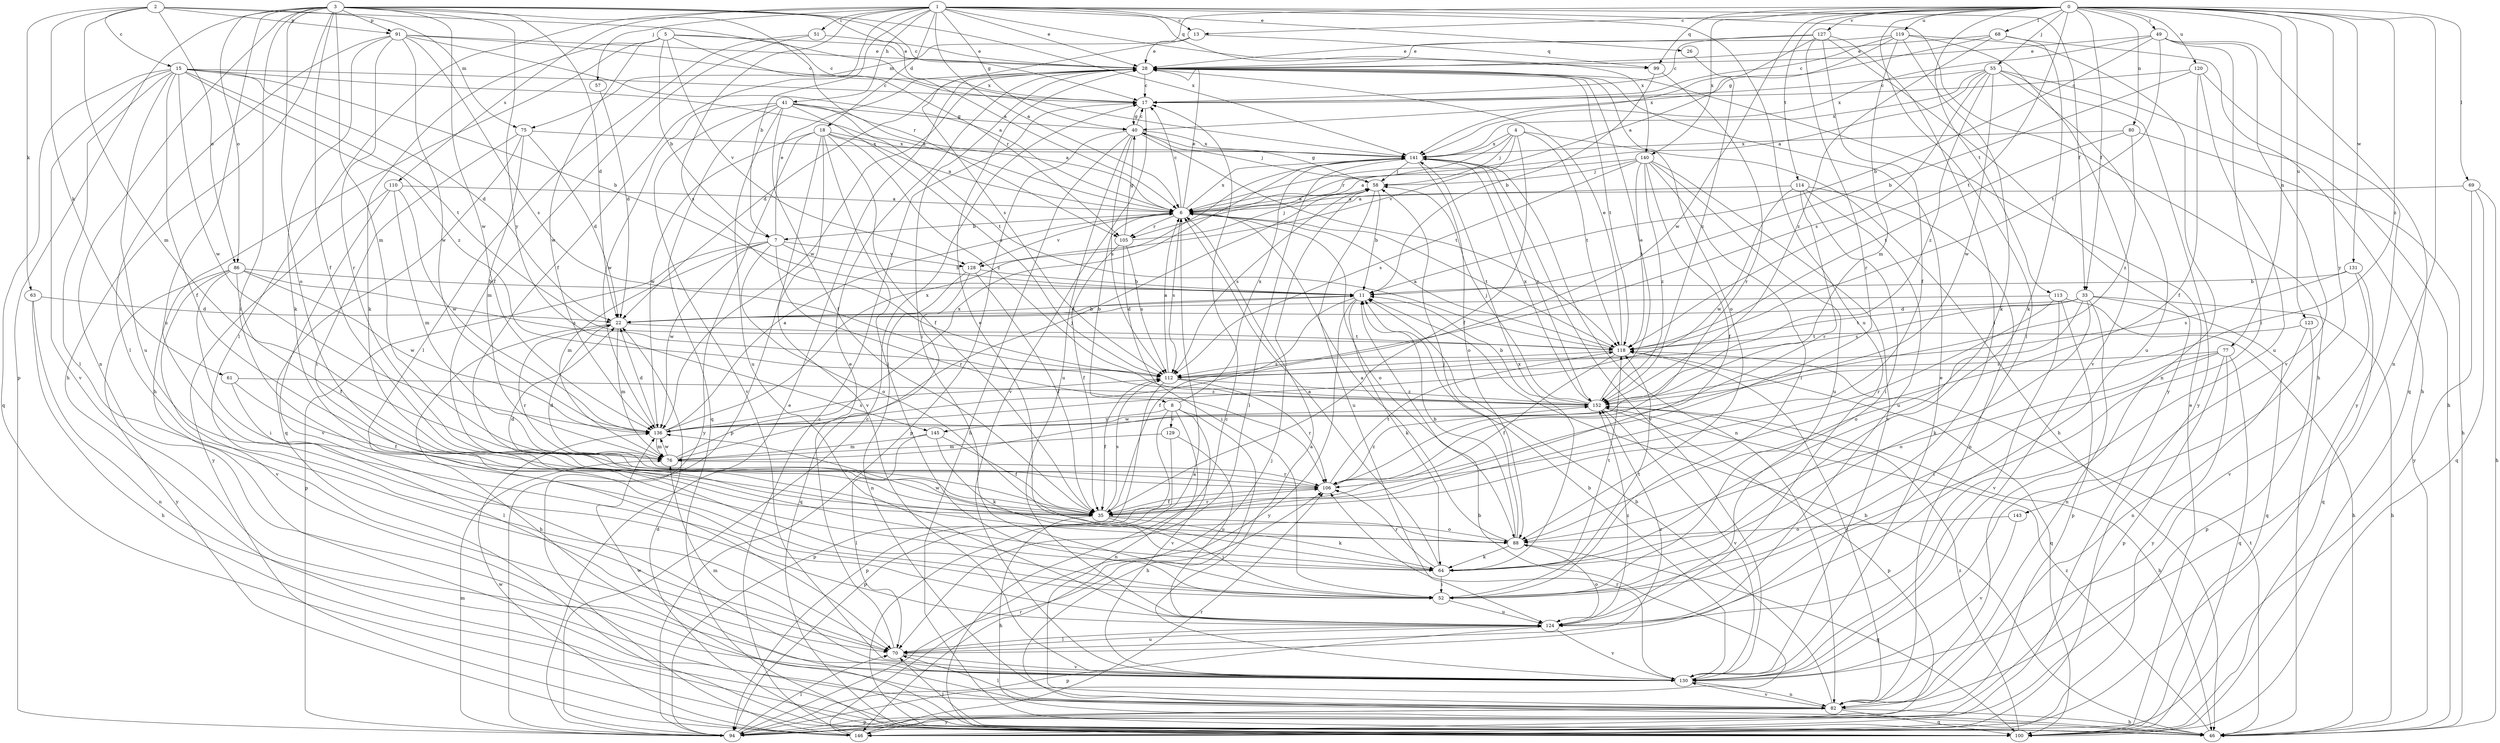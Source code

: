 strict digraph  {
0;
1;
2;
3;
4;
5;
6;
7;
8;
11;
13;
15;
17;
18;
22;
26;
28;
33;
35;
40;
41;
46;
49;
51;
52;
55;
57;
58;
61;
63;
64;
68;
69;
70;
75;
76;
77;
80;
82;
86;
88;
91;
94;
99;
100;
105;
106;
110;
112;
113;
114;
118;
119;
120;
123;
124;
127;
128;
129;
130;
131;
136;
140;
141;
143;
145;
146;
152;
0 -> 13  [label=c];
0 -> 33  [label=f];
0 -> 49  [label=i];
0 -> 55  [label=j];
0 -> 68  [label=l];
0 -> 69  [label=l];
0 -> 70  [label=l];
0 -> 75  [label=m];
0 -> 77  [label=n];
0 -> 80  [label=n];
0 -> 82  [label=n];
0 -> 99  [label=q];
0 -> 113  [label=t];
0 -> 114  [label=t];
0 -> 118  [label=t];
0 -> 119  [label=u];
0 -> 120  [label=u];
0 -> 123  [label=u];
0 -> 127  [label=v];
0 -> 131  [label=w];
0 -> 136  [label=w];
0 -> 140  [label=x];
0 -> 143  [label=y];
0 -> 152  [label=z];
1 -> 6  [label=a];
1 -> 7  [label=b];
1 -> 13  [label=c];
1 -> 18  [label=d];
1 -> 26  [label=e];
1 -> 28  [label=e];
1 -> 33  [label=f];
1 -> 35  [label=f];
1 -> 40  [label=g];
1 -> 41  [label=h];
1 -> 46  [label=h];
1 -> 51  [label=i];
1 -> 57  [label=j];
1 -> 70  [label=l];
1 -> 99  [label=q];
1 -> 110  [label=s];
1 -> 112  [label=s];
1 -> 124  [label=u];
1 -> 140  [label=x];
2 -> 15  [label=c];
2 -> 61  [label=k];
2 -> 63  [label=k];
2 -> 75  [label=m];
2 -> 76  [label=m];
2 -> 86  [label=o];
2 -> 91  [label=p];
2 -> 141  [label=x];
3 -> 6  [label=a];
3 -> 17  [label=c];
3 -> 22  [label=d];
3 -> 35  [label=f];
3 -> 46  [label=h];
3 -> 52  [label=i];
3 -> 76  [label=m];
3 -> 82  [label=n];
3 -> 86  [label=o];
3 -> 88  [label=o];
3 -> 91  [label=p];
3 -> 94  [label=p];
3 -> 105  [label=r];
3 -> 124  [label=u];
3 -> 136  [label=w];
3 -> 141  [label=x];
3 -> 145  [label=y];
4 -> 35  [label=f];
4 -> 46  [label=h];
4 -> 58  [label=j];
4 -> 105  [label=r];
4 -> 118  [label=t];
4 -> 128  [label=v];
4 -> 141  [label=x];
5 -> 7  [label=b];
5 -> 17  [label=c];
5 -> 28  [label=e];
5 -> 46  [label=h];
5 -> 64  [label=k];
5 -> 105  [label=r];
5 -> 128  [label=v];
5 -> 136  [label=w];
6 -> 7  [label=b];
6 -> 8  [label=b];
6 -> 17  [label=c];
6 -> 28  [label=e];
6 -> 88  [label=o];
6 -> 105  [label=r];
6 -> 112  [label=s];
6 -> 118  [label=t];
6 -> 128  [label=v];
6 -> 141  [label=x];
7 -> 11  [label=b];
7 -> 28  [label=e];
7 -> 76  [label=m];
7 -> 88  [label=o];
7 -> 94  [label=p];
7 -> 106  [label=r];
7 -> 128  [label=v];
7 -> 136  [label=w];
8 -> 46  [label=h];
8 -> 82  [label=n];
8 -> 94  [label=p];
8 -> 129  [label=v];
8 -> 130  [label=v];
8 -> 141  [label=x];
8 -> 145  [label=y];
11 -> 22  [label=d];
11 -> 35  [label=f];
11 -> 64  [label=k];
11 -> 146  [label=y];
13 -> 28  [label=e];
13 -> 99  [label=q];
13 -> 112  [label=s];
15 -> 6  [label=a];
15 -> 11  [label=b];
15 -> 17  [label=c];
15 -> 22  [label=d];
15 -> 35  [label=f];
15 -> 70  [label=l];
15 -> 100  [label=q];
15 -> 118  [label=t];
15 -> 124  [label=u];
15 -> 130  [label=v];
15 -> 136  [label=w];
15 -> 152  [label=z];
17 -> 40  [label=g];
17 -> 130  [label=v];
18 -> 6  [label=a];
18 -> 35  [label=f];
18 -> 52  [label=i];
18 -> 94  [label=p];
18 -> 130  [label=v];
18 -> 136  [label=w];
18 -> 141  [label=x];
18 -> 146  [label=y];
18 -> 152  [label=z];
22 -> 11  [label=b];
22 -> 46  [label=h];
22 -> 76  [label=m];
22 -> 106  [label=r];
22 -> 118  [label=t];
26 -> 152  [label=z];
28 -> 17  [label=c];
28 -> 22  [label=d];
28 -> 52  [label=i];
28 -> 88  [label=o];
28 -> 118  [label=t];
28 -> 136  [label=w];
33 -> 22  [label=d];
33 -> 46  [label=h];
33 -> 64  [label=k];
33 -> 82  [label=n];
33 -> 88  [label=o];
33 -> 100  [label=q];
33 -> 112  [label=s];
33 -> 118  [label=t];
35 -> 22  [label=d];
35 -> 46  [label=h];
35 -> 52  [label=i];
35 -> 64  [label=k];
35 -> 88  [label=o];
35 -> 106  [label=r];
35 -> 112  [label=s];
40 -> 17  [label=c];
40 -> 46  [label=h];
40 -> 58  [label=j];
40 -> 94  [label=p];
40 -> 112  [label=s];
40 -> 118  [label=t];
40 -> 124  [label=u];
40 -> 141  [label=x];
41 -> 6  [label=a];
41 -> 35  [label=f];
41 -> 40  [label=g];
41 -> 100  [label=q];
41 -> 112  [label=s];
41 -> 118  [label=t];
41 -> 124  [label=u];
41 -> 130  [label=v];
41 -> 136  [label=w];
46 -> 11  [label=b];
46 -> 70  [label=l];
46 -> 118  [label=t];
46 -> 152  [label=z];
49 -> 11  [label=b];
49 -> 28  [label=e];
49 -> 52  [label=i];
49 -> 100  [label=q];
49 -> 118  [label=t];
49 -> 130  [label=v];
49 -> 141  [label=x];
51 -> 28  [label=e];
51 -> 35  [label=f];
51 -> 70  [label=l];
52 -> 118  [label=t];
52 -> 124  [label=u];
55 -> 6  [label=a];
55 -> 17  [label=c];
55 -> 46  [label=h];
55 -> 112  [label=s];
55 -> 124  [label=u];
55 -> 136  [label=w];
55 -> 141  [label=x];
55 -> 146  [label=y];
55 -> 152  [label=z];
57 -> 22  [label=d];
58 -> 6  [label=a];
58 -> 11  [label=b];
58 -> 40  [label=g];
58 -> 112  [label=s];
58 -> 124  [label=u];
61 -> 35  [label=f];
61 -> 70  [label=l];
61 -> 152  [label=z];
63 -> 22  [label=d];
63 -> 46  [label=h];
63 -> 82  [label=n];
64 -> 6  [label=a];
64 -> 28  [label=e];
64 -> 52  [label=i];
64 -> 106  [label=r];
64 -> 118  [label=t];
64 -> 141  [label=x];
68 -> 28  [label=e];
68 -> 40  [label=g];
68 -> 46  [label=h];
68 -> 64  [label=k];
68 -> 152  [label=z];
69 -> 6  [label=a];
69 -> 46  [label=h];
69 -> 100  [label=q];
69 -> 146  [label=y];
70 -> 28  [label=e];
70 -> 124  [label=u];
70 -> 130  [label=v];
70 -> 152  [label=z];
75 -> 22  [label=d];
75 -> 52  [label=i];
75 -> 76  [label=m];
75 -> 100  [label=q];
75 -> 141  [label=x];
76 -> 58  [label=j];
76 -> 106  [label=r];
76 -> 136  [label=w];
76 -> 141  [label=x];
77 -> 52  [label=i];
77 -> 88  [label=o];
77 -> 94  [label=p];
77 -> 100  [label=q];
77 -> 112  [label=s];
77 -> 146  [label=y];
80 -> 46  [label=h];
80 -> 118  [label=t];
80 -> 141  [label=x];
80 -> 152  [label=z];
82 -> 11  [label=b];
82 -> 46  [label=h];
82 -> 70  [label=l];
82 -> 94  [label=p];
82 -> 100  [label=q];
82 -> 118  [label=t];
82 -> 130  [label=v];
82 -> 136  [label=w];
82 -> 146  [label=y];
86 -> 11  [label=b];
86 -> 35  [label=f];
86 -> 52  [label=i];
86 -> 112  [label=s];
86 -> 130  [label=v];
86 -> 136  [label=w];
86 -> 146  [label=y];
88 -> 6  [label=a];
88 -> 11  [label=b];
88 -> 58  [label=j];
88 -> 64  [label=k];
88 -> 100  [label=q];
88 -> 136  [label=w];
91 -> 6  [label=a];
91 -> 17  [label=c];
91 -> 28  [label=e];
91 -> 64  [label=k];
91 -> 70  [label=l];
91 -> 106  [label=r];
91 -> 112  [label=s];
91 -> 136  [label=w];
94 -> 11  [label=b];
94 -> 17  [label=c];
94 -> 28  [label=e];
94 -> 70  [label=l];
94 -> 76  [label=m];
94 -> 106  [label=r];
99 -> 11  [label=b];
99 -> 106  [label=r];
100 -> 6  [label=a];
100 -> 17  [label=c];
100 -> 22  [label=d];
100 -> 28  [label=e];
100 -> 152  [label=z];
105 -> 35  [label=f];
105 -> 40  [label=g];
105 -> 52  [label=i];
105 -> 58  [label=j];
105 -> 112  [label=s];
106 -> 22  [label=d];
106 -> 35  [label=f];
106 -> 118  [label=t];
106 -> 152  [label=z];
110 -> 6  [label=a];
110 -> 76  [label=m];
110 -> 130  [label=v];
110 -> 136  [label=w];
110 -> 146  [label=y];
112 -> 6  [label=a];
112 -> 35  [label=f];
112 -> 94  [label=p];
112 -> 106  [label=r];
112 -> 152  [label=z];
113 -> 22  [label=d];
113 -> 46  [label=h];
113 -> 94  [label=p];
113 -> 106  [label=r];
113 -> 130  [label=v];
114 -> 6  [label=a];
114 -> 52  [label=i];
114 -> 82  [label=n];
114 -> 106  [label=r];
114 -> 124  [label=u];
114 -> 136  [label=w];
118 -> 6  [label=a];
118 -> 28  [label=e];
118 -> 35  [label=f];
118 -> 100  [label=q];
118 -> 112  [label=s];
119 -> 17  [label=c];
119 -> 28  [label=e];
119 -> 64  [label=k];
119 -> 76  [label=m];
119 -> 82  [label=n];
119 -> 130  [label=v];
119 -> 141  [label=x];
120 -> 11  [label=b];
120 -> 17  [label=c];
120 -> 35  [label=f];
120 -> 124  [label=u];
120 -> 146  [label=y];
123 -> 82  [label=n];
123 -> 94  [label=p];
123 -> 118  [label=t];
124 -> 70  [label=l];
124 -> 88  [label=o];
124 -> 94  [label=p];
124 -> 130  [label=v];
124 -> 152  [label=z];
127 -> 6  [label=a];
127 -> 17  [label=c];
127 -> 28  [label=e];
127 -> 35  [label=f];
127 -> 52  [label=i];
127 -> 106  [label=r];
127 -> 146  [label=y];
128 -> 11  [label=b];
128 -> 35  [label=f];
128 -> 82  [label=n];
128 -> 100  [label=q];
129 -> 76  [label=m];
129 -> 94  [label=p];
129 -> 124  [label=u];
130 -> 6  [label=a];
130 -> 11  [label=b];
130 -> 28  [label=e];
130 -> 76  [label=m];
130 -> 82  [label=n];
130 -> 106  [label=r];
131 -> 11  [label=b];
131 -> 100  [label=q];
131 -> 112  [label=s];
131 -> 130  [label=v];
136 -> 6  [label=a];
136 -> 22  [label=d];
136 -> 76  [label=m];
136 -> 112  [label=s];
136 -> 141  [label=x];
140 -> 6  [label=a];
140 -> 35  [label=f];
140 -> 52  [label=i];
140 -> 58  [label=j];
140 -> 112  [label=s];
140 -> 118  [label=t];
140 -> 124  [label=u];
140 -> 130  [label=v];
140 -> 152  [label=z];
141 -> 58  [label=j];
141 -> 70  [label=l];
141 -> 82  [label=n];
141 -> 88  [label=o];
141 -> 130  [label=v];
141 -> 152  [label=z];
143 -> 88  [label=o];
143 -> 130  [label=v];
145 -> 35  [label=f];
145 -> 64  [label=k];
145 -> 70  [label=l];
145 -> 76  [label=m];
146 -> 17  [label=c];
146 -> 58  [label=j];
146 -> 106  [label=r];
146 -> 136  [label=w];
152 -> 11  [label=b];
152 -> 28  [label=e];
152 -> 46  [label=h];
152 -> 58  [label=j];
152 -> 94  [label=p];
152 -> 130  [label=v];
152 -> 136  [label=w];
152 -> 141  [label=x];
}
